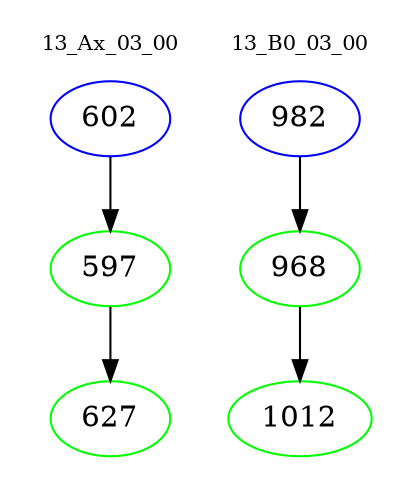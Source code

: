 digraph{
subgraph cluster_0 {
color = white
label = "13_Ax_03_00";
fontsize=10;
T0_602 [label="602", color="blue"]
T0_602 -> T0_597 [color="black"]
T0_597 [label="597", color="green"]
T0_597 -> T0_627 [color="black"]
T0_627 [label="627", color="green"]
}
subgraph cluster_1 {
color = white
label = "13_B0_03_00";
fontsize=10;
T1_982 [label="982", color="blue"]
T1_982 -> T1_968 [color="black"]
T1_968 [label="968", color="green"]
T1_968 -> T1_1012 [color="black"]
T1_1012 [label="1012", color="green"]
}
}
